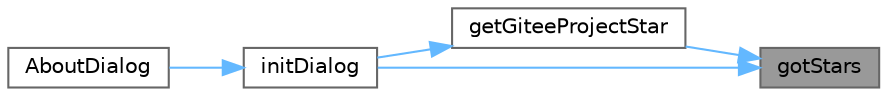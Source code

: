 digraph "gotStars"
{
 // LATEX_PDF_SIZE
  bgcolor="transparent";
  edge [fontname=Helvetica,fontsize=10,labelfontname=Helvetica,labelfontsize=10];
  node [fontname=Helvetica,fontsize=10,shape=box,height=0.2,width=0.4];
  rankdir="RL";
  Node1 [id="Node000001",label="gotStars",height=0.2,width=0.4,color="gray40", fillcolor="grey60", style="filled", fontcolor="black",tooltip="获取到 Star 数量信号"];
  Node1 -> Node2 [id="edge1_Node000001_Node000002",dir="back",color="steelblue1",style="solid",tooltip=" "];
  Node2 [id="Node000002",label="getGiteeProjectStar",height=0.2,width=0.4,color="grey40", fillcolor="white", style="filled",URL="$class_about_dialog.html#a95170a0a271a7e8133ff94cad8a73e45",tooltip="获取 Gitee 项目的 Star 数量"];
  Node2 -> Node3 [id="edge2_Node000002_Node000003",dir="back",color="steelblue1",style="solid",tooltip=" "];
  Node3 [id="Node000003",label="initDialog",height=0.2,width=0.4,color="grey40", fillcolor="white", style="filled",URL="$class_about_dialog.html#a589417f264bff3ae9919ac50f8f360a3",tooltip="初始化对话框布局"];
  Node3 -> Node4 [id="edge3_Node000003_Node000004",dir="back",color="steelblue1",style="solid",tooltip=" "];
  Node4 [id="Node000004",label="AboutDialog",height=0.2,width=0.4,color="grey40", fillcolor="white", style="filled",URL="$class_about_dialog.html#a1a9553ce8ca226111b5822aa27d3a772",tooltip="构造函数，初始化关于对话框"];
  Node1 -> Node3 [id="edge4_Node000001_Node000003",dir="back",color="steelblue1",style="solid",tooltip=" "];
}
